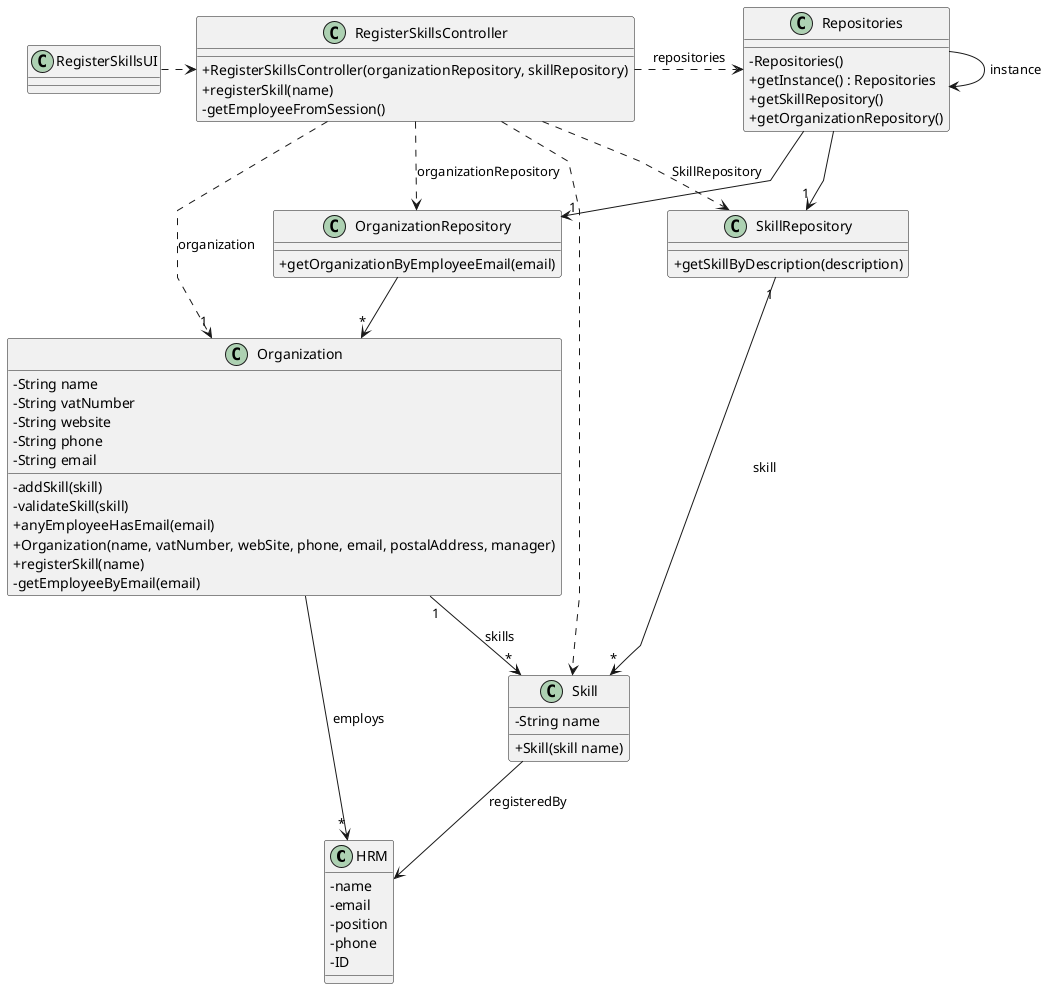 @startuml
'skinparam monochrome true
skinparam packageStyle rectangle
skinparam shadowing false
skinparam linetype polyline
'skinparam linetype orto

skinparam classAttributeIconSize 0

'left to right direction

'class ApplicationSession
'{
'    + static getInstance()
'    + getCurrentSession()
'}
'
'class UserSession
'{
'    + getUserEmail()
'}

class HRM {
    - name
    - email
    - position
    - phone
    - ID
}

class Skill {
    - String name

    + Skill(skill name)
}


class Organization {
    - String name
    - String vatNumber
    - String website
    - String phone
    - String email

    - addSkill(skill)
    - validateSkill(skill)
    + anyEmployeeHasEmail(email)
    + Organization(name, vatNumber, webSite, phone, email, postalAddress, manager)
    + registerSkill(name)
    - getEmployeeByEmail(email)

'  +saveTask(task)
}

class SkillRepository {
    + getSkillByDescription(description)
}

class OrganizationRepository {
    + getOrganizationByEmployeeEmail(email)
}

class Repositories {
    - Repositories()
    + getInstance() : Repositories
    + getSkillRepository()
    + getOrganizationRepository()
}

class RegisterSkillsController {
    + RegisterSkillsController(organizationRepository, skillRepository)
    '+ getTaskCategories()
    + registerSkill(name)
    '- getTaskCategoryByDescription(taskCategoryDescription)
    - getEmployeeFromSession()
}
'
'note right of RegisterSkillsController
'    - userEmail is obtained
'    from the user session
'end note
'
'note bottom of SkillRepository
'    - used for displaying
'    the skills list
'end note

class RegisterSkillsUI {
}

Repositories -> Repositories : instance
'ApplicationSession -> ApplicationSession : instance

RegisterSkillsUI .> RegisterSkillsController

RegisterSkillsController .> Repositories : repositories

Repositories -> "1" SkillRepository

RegisterSkillsController ..> Skill
RegisterSkillsController ..> OrganizationRepository : organizationRepository
RegisterSkillsController ..> SkillRepository : SkillRepository

Repositories --> "1" OrganizationRepository

OrganizationRepository --> "*" Organization
'ApplicationSession --> "1" UserSession : userSession

RegisterSkillsController ..> "1" Organization : organization
'RegisterSkillsController ..> ApplicationSession
'RegisterSkillsController ..> UserSession
' Task "*" --> "1" Skill : skill
SkillRepository "1" --> "*" Skill : skill
Organization "1" --> "*" Skill : skills
Skill --> HRM : registeredBy

Organization --> "*" HRM : employs

@enduml
